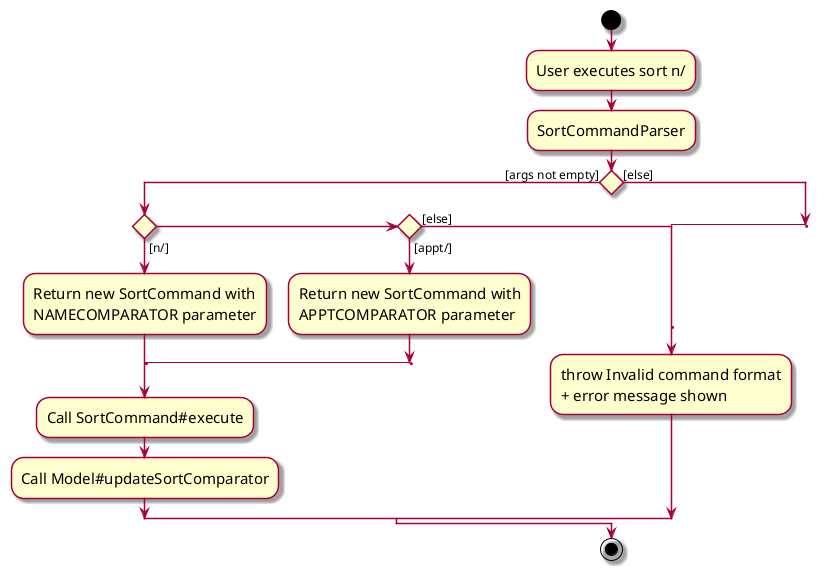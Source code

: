 @startuml
skin rose
skinparam ActivityFontSize 15
skinparam ArrowFontSize 12

start
:User executes sort n/;
:SortCommandParser;
if () then ([args not empty])
  if () then ([n/])
  :Return new SortCommand with
  NAMECOMPARATOR parameter;
  label aa
  :Call SortCommand#execute;
  :Call Model#updateSortComparator;
  else if () then ([appt/])
  :Return new SortCommand with
  APPTCOMPARATOR parameter;
  goto aa
  else ([else])
  label aa
  :throw Invalid command format
  + error message shown;
  label g
  endif
else ([else]);
  label ace
  goto aa
endif
stop

@enduml
